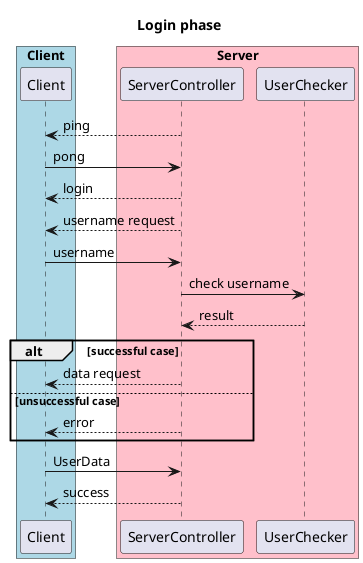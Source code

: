 @startuml
title "Login phase"

box "Client" #LightBlue
participant Client
end box

box "Server" #Pink
participant ServerController
participant UserChecker
end box

'Client-Server connections
Client<--ServerController: ping
Client->ServerController: pong
Client<--ServerController: login
Client<--ServerController: username request
Client->ServerController: username


'Server-UserChecker connections
ServerController->UserChecker: check username
UserChecker-->ServerController: result

'alt cases
alt successful case
Client<--ServerController: data request
else unsuccessful case
Client<--ServerController: error
end

Client->ServerController: UserData
Client<--ServerController: success
@enduml